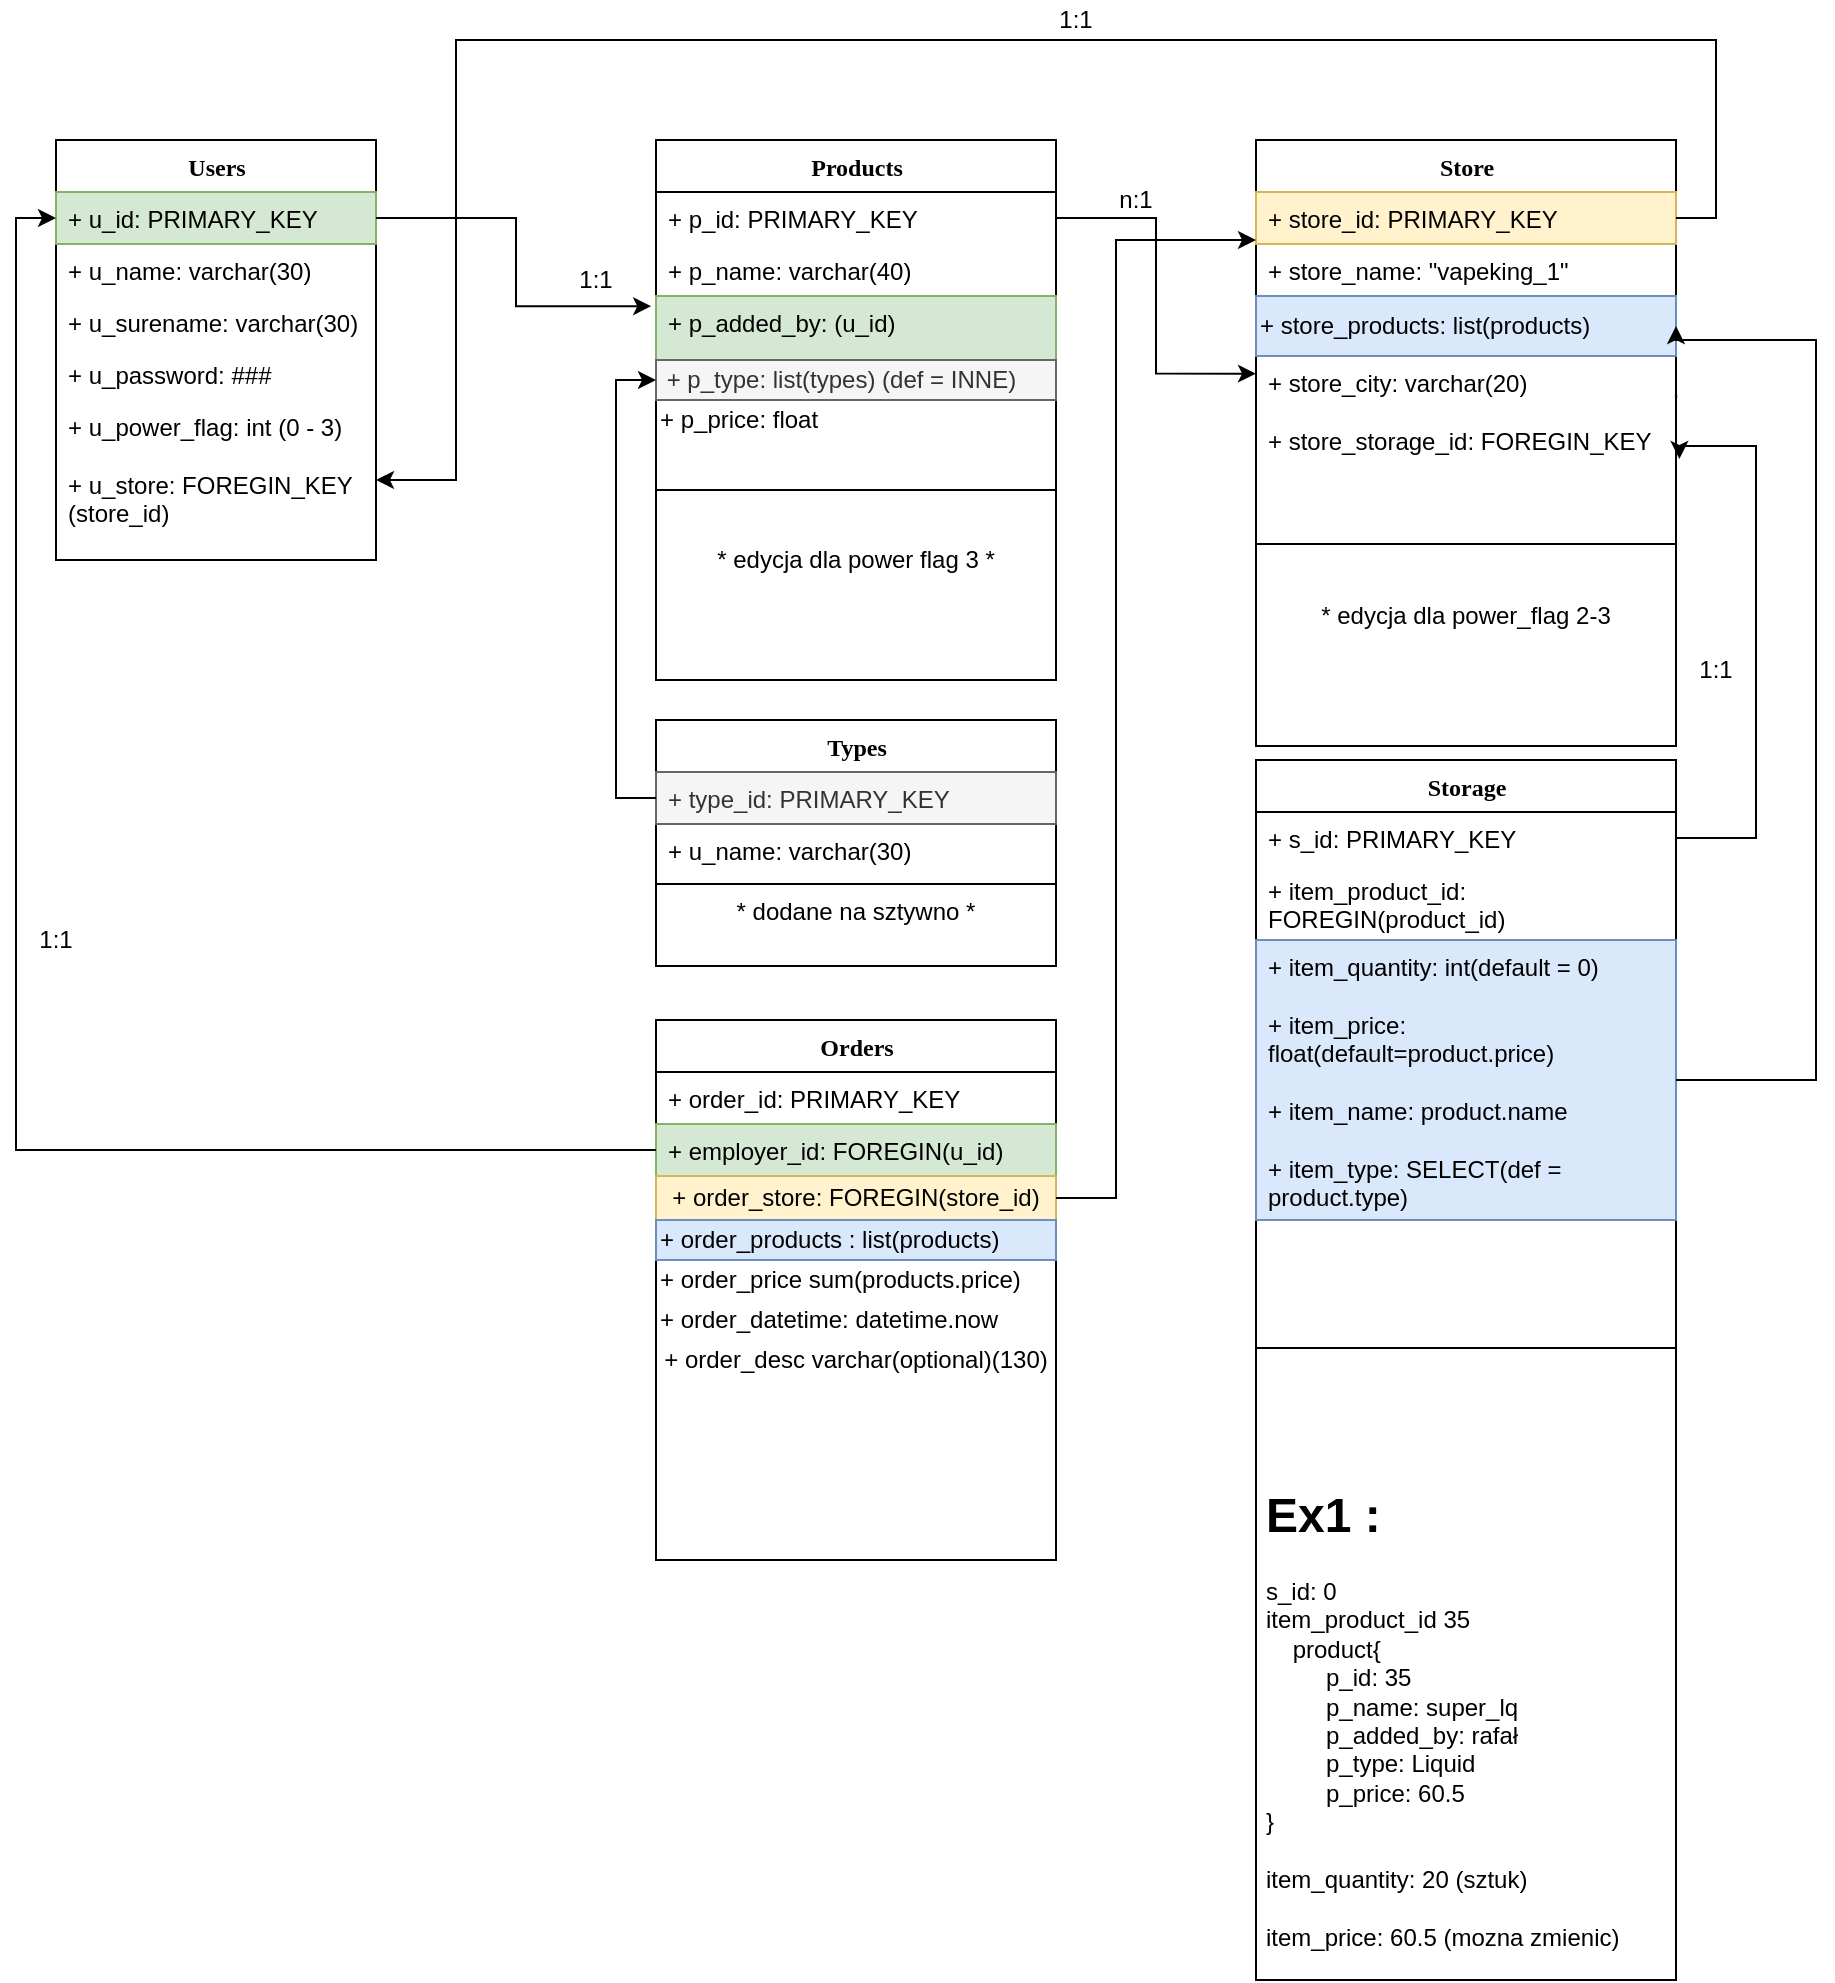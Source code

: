 <mxfile version="14.6.11" type="github">
  <diagram name="Page-1" id="9f46799a-70d6-7492-0946-bef42562c5a5">
    <mxGraphModel dx="1673" dy="896" grid="1" gridSize="10" guides="1" tooltips="1" connect="1" arrows="1" fold="1" page="1" pageScale="1" pageWidth="1100" pageHeight="850" background="#ffffff" math="0" shadow="0">
      <root>
        <mxCell id="0" />
        <mxCell id="1" parent="0" />
        <mxCell id="78961159f06e98e8-17" value="Users" style="swimlane;html=1;fontStyle=1;align=center;verticalAlign=top;childLayout=stackLayout;horizontal=1;startSize=26;horizontalStack=0;resizeParent=1;resizeLast=0;collapsible=1;marginBottom=0;swimlaneFillColor=#ffffff;rounded=0;shadow=0;comic=0;labelBackgroundColor=none;strokeWidth=1;fillColor=none;fontFamily=Verdana;fontSize=12" parent="1" vertex="1">
          <mxGeometry x="80" y="160" width="160" height="210" as="geometry" />
        </mxCell>
        <mxCell id="78961159f06e98e8-21" value="+ u_id: PRIMARY_KEY" style="text;html=1;strokeColor=#82b366;fillColor=#d5e8d4;align=left;verticalAlign=top;spacingLeft=4;spacingRight=4;whiteSpace=wrap;overflow=hidden;rotatable=0;points=[[0,0.5],[1,0.5]];portConstraint=eastwest;" parent="78961159f06e98e8-17" vertex="1">
          <mxGeometry y="26" width="160" height="26" as="geometry" />
        </mxCell>
        <mxCell id="78961159f06e98e8-23" value="+ u_name: varchar(30)" style="text;html=1;strokeColor=none;fillColor=none;align=left;verticalAlign=top;spacingLeft=4;spacingRight=4;whiteSpace=wrap;overflow=hidden;rotatable=0;points=[[0,0.5],[1,0.5]];portConstraint=eastwest;" parent="78961159f06e98e8-17" vertex="1">
          <mxGeometry y="52" width="160" height="26" as="geometry" />
        </mxCell>
        <mxCell id="78961159f06e98e8-25" value="+ u_surename: varchar(30)" style="text;html=1;strokeColor=none;fillColor=none;align=left;verticalAlign=top;spacingLeft=4;spacingRight=4;whiteSpace=wrap;overflow=hidden;rotatable=0;points=[[0,0.5],[1,0.5]];portConstraint=eastwest;" parent="78961159f06e98e8-17" vertex="1">
          <mxGeometry y="78" width="160" height="26" as="geometry" />
        </mxCell>
        <mxCell id="78961159f06e98e8-26" value="+ u_password: ###" style="text;html=1;strokeColor=none;fillColor=none;align=left;verticalAlign=top;spacingLeft=4;spacingRight=4;whiteSpace=wrap;overflow=hidden;rotatable=0;points=[[0,0.5],[1,0.5]];portConstraint=eastwest;" parent="78961159f06e98e8-17" vertex="1">
          <mxGeometry y="104" width="160" height="26" as="geometry" />
        </mxCell>
        <mxCell id="78961159f06e98e8-24" value="+ u_power_flag: int (0 - 3)&lt;br&gt;&lt;br&gt;+ u_store: FOREGIN_KEY&lt;br&gt;(store_id)" style="text;html=1;strokeColor=none;fillColor=none;align=left;verticalAlign=top;spacingLeft=4;spacingRight=4;whiteSpace=wrap;overflow=hidden;rotatable=0;points=[[0,0.5],[1,0.5]];portConstraint=eastwest;" parent="78961159f06e98e8-17" vertex="1">
          <mxGeometry y="130" width="160" height="80" as="geometry" />
        </mxCell>
        <mxCell id="Wq0vFSovI0Di8dePxdVl-1" value="Products&lt;br&gt;" style="swimlane;html=1;fontStyle=1;align=center;verticalAlign=top;childLayout=stackLayout;horizontal=1;startSize=26;horizontalStack=0;resizeParent=1;resizeLast=0;collapsible=1;marginBottom=0;swimlaneFillColor=#ffffff;rounded=0;shadow=0;comic=0;labelBackgroundColor=none;strokeWidth=1;fillColor=none;fontFamily=Verdana;fontSize=12" vertex="1" parent="1">
          <mxGeometry x="380" y="160" width="200" height="270" as="geometry" />
        </mxCell>
        <mxCell id="Wq0vFSovI0Di8dePxdVl-2" value="+ p_id: PRIMARY_KEY" style="text;html=1;strokeColor=none;fillColor=none;align=left;verticalAlign=top;spacingLeft=4;spacingRight=4;whiteSpace=wrap;overflow=hidden;rotatable=0;points=[[0,0.5],[1,0.5]];portConstraint=eastwest;" vertex="1" parent="Wq0vFSovI0Di8dePxdVl-1">
          <mxGeometry y="26" width="200" height="26" as="geometry" />
        </mxCell>
        <mxCell id="Wq0vFSovI0Di8dePxdVl-3" value="+ p_name: varchar(40)" style="text;html=1;strokeColor=none;fillColor=none;align=left;verticalAlign=top;spacingLeft=4;spacingRight=4;whiteSpace=wrap;overflow=hidden;rotatable=0;points=[[0,0.5],[1,0.5]];portConstraint=eastwest;" vertex="1" parent="Wq0vFSovI0Di8dePxdVl-1">
          <mxGeometry y="52" width="200" height="26" as="geometry" />
        </mxCell>
        <mxCell id="Wq0vFSovI0Di8dePxdVl-4" value="+ p_added_by: (u_id)&lt;br&gt;&lt;br&gt;" style="text;html=1;align=left;verticalAlign=top;spacingLeft=4;spacingRight=4;whiteSpace=wrap;overflow=hidden;rotatable=0;points=[[0,0.5],[1,0.5]];portConstraint=eastwest;fillColor=#d5e8d4;strokeColor=#82b366;" vertex="1" parent="Wq0vFSovI0Di8dePxdVl-1">
          <mxGeometry y="78" width="200" height="32" as="geometry" />
        </mxCell>
        <mxCell id="Wq0vFSovI0Di8dePxdVl-65" value="&lt;span&gt;&amp;nbsp;+ p_type: list(types) (def = INNE)&lt;/span&gt;" style="text;html=1;strokeColor=#666666;fillColor=#f5f5f5;align=left;verticalAlign=middle;whiteSpace=wrap;rounded=0;fontColor=#333333;" vertex="1" parent="Wq0vFSovI0Di8dePxdVl-1">
          <mxGeometry y="110" width="200" height="20" as="geometry" />
        </mxCell>
        <mxCell id="Wq0vFSovI0Di8dePxdVl-79" value="&lt;span&gt;+ p_price: float&lt;/span&gt;" style="text;html=1;strokeColor=none;fillColor=none;align=left;verticalAlign=middle;whiteSpace=wrap;rounded=0;" vertex="1" parent="Wq0vFSovI0Di8dePxdVl-1">
          <mxGeometry y="130" width="200" height="20" as="geometry" />
        </mxCell>
        <mxCell id="Wq0vFSovI0Di8dePxdVl-7" value="" style="line;html=1;strokeWidth=1;fillColor=none;align=left;verticalAlign=middle;spacingTop=-1;spacingLeft=3;spacingRight=3;rotatable=0;labelPosition=right;points=[];portConstraint=eastwest;" vertex="1" parent="Wq0vFSovI0Di8dePxdVl-1">
          <mxGeometry y="150" width="200" height="50" as="geometry" />
        </mxCell>
        <mxCell id="Wq0vFSovI0Di8dePxdVl-48" value="* edycja dla power flag 3 *" style="text;html=1;strokeColor=none;fillColor=none;align=center;verticalAlign=middle;whiteSpace=wrap;rounded=0;" vertex="1" parent="Wq0vFSovI0Di8dePxdVl-1">
          <mxGeometry y="200" width="200" height="20" as="geometry" />
        </mxCell>
        <mxCell id="Wq0vFSovI0Di8dePxdVl-8" value="Store" style="swimlane;html=1;fontStyle=1;align=center;verticalAlign=top;childLayout=stackLayout;horizontal=1;startSize=26;horizontalStack=0;resizeParent=1;resizeLast=0;collapsible=1;marginBottom=0;swimlaneFillColor=#ffffff;rounded=0;shadow=0;comic=0;labelBackgroundColor=none;strokeWidth=1;fillColor=none;fontFamily=Verdana;fontSize=12" vertex="1" parent="1">
          <mxGeometry x="680" y="160" width="210" height="303" as="geometry" />
        </mxCell>
        <mxCell id="Wq0vFSovI0Di8dePxdVl-9" value="+ store_id: PRIMARY_KEY" style="text;html=1;strokeColor=#d6b656;fillColor=#fff2cc;align=left;verticalAlign=top;spacingLeft=4;spacingRight=4;whiteSpace=wrap;overflow=hidden;rotatable=0;points=[[0,0.5],[1,0.5]];portConstraint=eastwest;" vertex="1" parent="Wq0vFSovI0Di8dePxdVl-8">
          <mxGeometry y="26" width="210" height="26" as="geometry" />
        </mxCell>
        <mxCell id="Wq0vFSovI0Di8dePxdVl-11" value="+ store_name: &quot;vapeking_1&quot;" style="text;html=1;strokeColor=none;fillColor=none;align=left;verticalAlign=top;spacingLeft=4;spacingRight=4;whiteSpace=wrap;overflow=hidden;rotatable=0;points=[[0,0.5],[1,0.5]];portConstraint=eastwest;" vertex="1" parent="Wq0vFSovI0Di8dePxdVl-8">
          <mxGeometry y="52" width="210" height="26" as="geometry" />
        </mxCell>
        <mxCell id="Wq0vFSovI0Di8dePxdVl-64" value="&lt;span&gt;+ store_products: list(products)&lt;/span&gt;" style="text;html=1;strokeColor=#6c8ebf;fillColor=#dae8fc;align=left;verticalAlign=middle;whiteSpace=wrap;rounded=0;" vertex="1" parent="Wq0vFSovI0Di8dePxdVl-8">
          <mxGeometry y="78" width="210" height="30" as="geometry" />
        </mxCell>
        <mxCell id="Wq0vFSovI0Di8dePxdVl-12" value="+ store_city: varchar(20)&lt;br&gt;&lt;br&gt;+ store_storage_id: FOREGIN_KEY" style="text;html=1;strokeColor=none;fillColor=none;align=left;verticalAlign=top;spacingLeft=4;spacingRight=4;whiteSpace=wrap;overflow=hidden;rotatable=0;points=[[0,0.5],[1,0.5]];portConstraint=eastwest;" vertex="1" parent="Wq0vFSovI0Di8dePxdVl-8">
          <mxGeometry y="108" width="210" height="90" as="geometry" />
        </mxCell>
        <mxCell id="Wq0vFSovI0Di8dePxdVl-14" value="" style="line;html=1;strokeWidth=1;fillColor=none;align=left;verticalAlign=middle;spacingTop=-1;spacingLeft=3;spacingRight=3;rotatable=0;labelPosition=right;points=[];portConstraint=eastwest;" vertex="1" parent="Wq0vFSovI0Di8dePxdVl-8">
          <mxGeometry y="198" width="210" height="8" as="geometry" />
        </mxCell>
        <mxCell id="Wq0vFSovI0Di8dePxdVl-47" value="* edycja dla power_flag 2-3" style="text;html=1;strokeColor=none;fillColor=none;align=center;verticalAlign=middle;whiteSpace=wrap;rounded=0;" vertex="1" parent="Wq0vFSovI0Di8dePxdVl-8">
          <mxGeometry y="206" width="210" height="64" as="geometry" />
        </mxCell>
        <mxCell id="Wq0vFSovI0Di8dePxdVl-16" value="Types" style="swimlane;html=1;fontStyle=1;align=center;verticalAlign=top;childLayout=stackLayout;horizontal=1;startSize=26;horizontalStack=0;resizeParent=1;resizeLast=0;collapsible=1;marginBottom=0;swimlaneFillColor=#ffffff;rounded=0;shadow=0;comic=0;labelBackgroundColor=none;strokeWidth=1;fillColor=none;fontFamily=Verdana;fontSize=12" vertex="1" parent="1">
          <mxGeometry x="380" y="450" width="200" height="123" as="geometry" />
        </mxCell>
        <mxCell id="Wq0vFSovI0Di8dePxdVl-17" value="+ type_id: PRIMARY_KEY" style="text;html=1;strokeColor=#666666;fillColor=#f5f5f5;align=left;verticalAlign=top;spacingLeft=4;spacingRight=4;whiteSpace=wrap;overflow=hidden;rotatable=0;points=[[0,0.5],[1,0.5]];portConstraint=eastwest;fontColor=#333333;" vertex="1" parent="Wq0vFSovI0Di8dePxdVl-16">
          <mxGeometry y="26" width="200" height="26" as="geometry" />
        </mxCell>
        <mxCell id="Wq0vFSovI0Di8dePxdVl-18" value="+ u_name: varchar(30)" style="text;html=1;strokeColor=none;fillColor=none;align=left;verticalAlign=top;spacingLeft=4;spacingRight=4;whiteSpace=wrap;overflow=hidden;rotatable=0;points=[[0,0.5],[1,0.5]];portConstraint=eastwest;" vertex="1" parent="Wq0vFSovI0Di8dePxdVl-16">
          <mxGeometry y="52" width="200" height="26" as="geometry" />
        </mxCell>
        <mxCell id="Wq0vFSovI0Di8dePxdVl-22" value="" style="line;html=1;strokeWidth=1;fillColor=none;align=left;verticalAlign=middle;spacingTop=-1;spacingLeft=3;spacingRight=3;rotatable=0;labelPosition=right;points=[];portConstraint=eastwest;" vertex="1" parent="Wq0vFSovI0Di8dePxdVl-16">
          <mxGeometry y="78" width="200" height="8" as="geometry" />
        </mxCell>
        <mxCell id="Wq0vFSovI0Di8dePxdVl-49" value="* dodane na sztywno *" style="text;html=1;strokeColor=none;fillColor=none;align=center;verticalAlign=middle;whiteSpace=wrap;rounded=0;" vertex="1" parent="Wq0vFSovI0Di8dePxdVl-16">
          <mxGeometry y="86" width="200" height="20" as="geometry" />
        </mxCell>
        <mxCell id="Wq0vFSovI0Di8dePxdVl-26" style="edgeStyle=orthogonalEdgeStyle;rounded=0;orthogonalLoop=1;jettySize=auto;html=1;entryX=-0.012;entryY=0.159;entryDx=0;entryDy=0;entryPerimeter=0;" edge="1" parent="1" source="78961159f06e98e8-21" target="Wq0vFSovI0Di8dePxdVl-4">
          <mxGeometry relative="1" as="geometry" />
        </mxCell>
        <mxCell id="Wq0vFSovI0Di8dePxdVl-27" style="edgeStyle=orthogonalEdgeStyle;rounded=0;orthogonalLoop=1;jettySize=auto;html=1;exitX=0;exitY=0.5;exitDx=0;exitDy=0;entryX=0;entryY=0.5;entryDx=0;entryDy=0;" edge="1" parent="1" source="Wq0vFSovI0Di8dePxdVl-17" target="Wq0vFSovI0Di8dePxdVl-65">
          <mxGeometry relative="1" as="geometry">
            <mxPoint x="380" y="340" as="targetPoint" />
          </mxGeometry>
        </mxCell>
        <mxCell id="Wq0vFSovI0Di8dePxdVl-29" value="1:1" style="text;html=1;strokeColor=none;fillColor=none;align=center;verticalAlign=middle;whiteSpace=wrap;rounded=0;" vertex="1" parent="1">
          <mxGeometry x="330" y="220" width="40" height="20" as="geometry" />
        </mxCell>
        <mxCell id="Wq0vFSovI0Di8dePxdVl-32" style="edgeStyle=orthogonalEdgeStyle;rounded=0;orthogonalLoop=1;jettySize=auto;html=1;exitX=1;exitY=0.5;exitDx=0;exitDy=0;entryX=0;entryY=0.098;entryDx=0;entryDy=0;entryPerimeter=0;" edge="1" parent="1" source="Wq0vFSovI0Di8dePxdVl-2" target="Wq0vFSovI0Di8dePxdVl-12">
          <mxGeometry relative="1" as="geometry">
            <mxPoint x="610" y="317" as="targetPoint" />
          </mxGeometry>
        </mxCell>
        <mxCell id="Wq0vFSovI0Di8dePxdVl-33" value="n:1" style="text;html=1;strokeColor=none;fillColor=none;align=center;verticalAlign=middle;whiteSpace=wrap;rounded=0;" vertex="1" parent="1">
          <mxGeometry x="600" y="180" width="40" height="20" as="geometry" />
        </mxCell>
        <mxCell id="Wq0vFSovI0Di8dePxdVl-35" value="1:1" style="text;html=1;strokeColor=none;fillColor=none;align=center;verticalAlign=middle;whiteSpace=wrap;rounded=0;" vertex="1" parent="1">
          <mxGeometry x="570" y="90" width="40" height="20" as="geometry" />
        </mxCell>
        <mxCell id="Wq0vFSovI0Di8dePxdVl-41" value="Storage" style="swimlane;html=1;fontStyle=1;align=center;verticalAlign=top;childLayout=stackLayout;horizontal=1;startSize=26;horizontalStack=0;resizeParent=1;resizeLast=0;collapsible=1;marginBottom=0;swimlaneFillColor=#ffffff;rounded=0;shadow=0;comic=0;labelBackgroundColor=none;strokeWidth=1;fillColor=none;fontFamily=Verdana;fontSize=12" vertex="1" parent="1">
          <mxGeometry x="680" y="470" width="210" height="610" as="geometry" />
        </mxCell>
        <mxCell id="Wq0vFSovI0Di8dePxdVl-42" value="+ s_id: PRIMARY_KEY" style="text;html=1;strokeColor=none;fillColor=none;align=left;verticalAlign=top;spacingLeft=4;spacingRight=4;whiteSpace=wrap;overflow=hidden;rotatable=0;points=[[0,0.5],[1,0.5]];portConstraint=eastwest;" vertex="1" parent="Wq0vFSovI0Di8dePxdVl-41">
          <mxGeometry y="26" width="210" height="26" as="geometry" />
        </mxCell>
        <mxCell id="Wq0vFSovI0Di8dePxdVl-43" value="+ item_product_id: FOREGIN(product_id)" style="text;html=1;strokeColor=none;fillColor=none;align=left;verticalAlign=top;spacingLeft=4;spacingRight=4;whiteSpace=wrap;overflow=hidden;rotatable=0;points=[[0,0.5],[1,0.5]];portConstraint=eastwest;" vertex="1" parent="Wq0vFSovI0Di8dePxdVl-41">
          <mxGeometry y="52" width="210" height="38" as="geometry" />
        </mxCell>
        <mxCell id="Wq0vFSovI0Di8dePxdVl-44" value="+ item_quantity: int(default = 0)&lt;br&gt;&lt;br&gt;+ item_price: float(default=product.price)&lt;br&gt;&lt;br&gt;+ item_name: product.name&lt;br&gt;&lt;br&gt;+ item_type: SELECT(def = product.type)" style="text;html=1;strokeColor=#6c8ebf;fillColor=#dae8fc;align=left;verticalAlign=top;spacingLeft=4;spacingRight=4;whiteSpace=wrap;overflow=hidden;rotatable=0;points=[[0,0.5],[1,0.5]];portConstraint=eastwest;" vertex="1" parent="Wq0vFSovI0Di8dePxdVl-41">
          <mxGeometry y="90" width="210" height="140" as="geometry" />
        </mxCell>
        <mxCell id="Wq0vFSovI0Di8dePxdVl-45" value="" style="line;html=1;strokeWidth=1;fillColor=none;align=left;verticalAlign=middle;spacingTop=-1;spacingLeft=3;spacingRight=3;rotatable=0;labelPosition=right;points=[];portConstraint=eastwest;" vertex="1" parent="Wq0vFSovI0Di8dePxdVl-41">
          <mxGeometry y="230" width="210" height="128" as="geometry" />
        </mxCell>
        <mxCell id="Wq0vFSovI0Di8dePxdVl-84" value="&lt;h1&gt;Ex1 :&lt;/h1&gt;&lt;div&gt;s_id: 0&lt;/div&gt;&lt;div&gt;item_product_id 35&lt;/div&gt;&lt;div&gt;&amp;nbsp; &amp;nbsp; product{&lt;/div&gt;&lt;div&gt;&amp;nbsp; &amp;nbsp; &amp;nbsp; &amp;nbsp; &amp;nbsp;p_id: 35&lt;/div&gt;&lt;div&gt;&amp;nbsp; &amp;nbsp; &amp;nbsp; &amp;nbsp; &amp;nbsp;p_name: super_lq&lt;br&gt;&amp;nbsp; &amp;nbsp; &amp;nbsp; &amp;nbsp; &amp;nbsp;p_added_by: rafał&lt;/div&gt;&lt;div&gt;&amp;nbsp; &amp;nbsp; &amp;nbsp; &amp;nbsp; &amp;nbsp;p_type: Liquid&lt;br&gt;&amp;nbsp; &amp;nbsp; &amp;nbsp; &amp;nbsp; &amp;nbsp;p_price: 60.5&lt;br&gt;}&lt;br&gt;&lt;br&gt;item_quantity: 20 (sztuk)&lt;br&gt;&lt;br&gt;item_price: 60.5 (mozna zmienic)&lt;br&gt;&lt;br&gt;&lt;br&gt;&lt;br&gt;&lt;br&gt;&lt;br&gt;&lt;/div&gt;&lt;div&gt;&lt;br&gt;&lt;/div&gt;" style="text;html=1;strokeColor=none;fillColor=none;spacing=5;spacingTop=-20;whiteSpace=wrap;overflow=hidden;rounded=0;" vertex="1" parent="Wq0vFSovI0Di8dePxdVl-41">
          <mxGeometry y="358" width="210" height="252" as="geometry" />
        </mxCell>
        <mxCell id="Wq0vFSovI0Di8dePxdVl-51" value="." style="text;html=1;strokeColor=none;fillColor=none;align=center;verticalAlign=middle;whiteSpace=wrap;rounded=0;" vertex="1" parent="1">
          <mxGeometry x="890" y="275" height="20" as="geometry" />
        </mxCell>
        <mxCell id="Wq0vFSovI0Di8dePxdVl-55" value="Orders" style="swimlane;html=1;fontStyle=1;align=center;verticalAlign=top;childLayout=stackLayout;horizontal=1;startSize=26;horizontalStack=0;resizeParent=1;resizeLast=0;collapsible=1;marginBottom=0;swimlaneFillColor=#ffffff;rounded=0;shadow=0;comic=0;labelBackgroundColor=none;strokeWidth=1;fillColor=none;fontFamily=Verdana;fontSize=12" vertex="1" parent="1">
          <mxGeometry x="380" y="600" width="200" height="270" as="geometry" />
        </mxCell>
        <mxCell id="Wq0vFSovI0Di8dePxdVl-56" value="+ order_id: PRIMARY_KEY" style="text;html=1;strokeColor=none;fillColor=none;align=left;verticalAlign=top;spacingLeft=4;spacingRight=4;whiteSpace=wrap;overflow=hidden;rotatable=0;points=[[0,0.5],[1,0.5]];portConstraint=eastwest;" vertex="1" parent="Wq0vFSovI0Di8dePxdVl-55">
          <mxGeometry y="26" width="200" height="26" as="geometry" />
        </mxCell>
        <mxCell id="Wq0vFSovI0Di8dePxdVl-57" value="+ employer_id: FOREGIN(u_id)" style="text;html=1;strokeColor=#82b366;fillColor=#d5e8d4;align=left;verticalAlign=top;spacingLeft=4;spacingRight=4;whiteSpace=wrap;overflow=hidden;rotatable=0;points=[[0,0.5],[1,0.5]];portConstraint=eastwest;" vertex="1" parent="Wq0vFSovI0Di8dePxdVl-55">
          <mxGeometry y="52" width="200" height="26" as="geometry" />
        </mxCell>
        <mxCell id="Wq0vFSovI0Di8dePxdVl-71" value="&lt;div style=&quot;text-align: left&quot;&gt;&lt;span&gt;+ order_store: FOREGIN(store_id)&lt;/span&gt;&lt;/div&gt;" style="text;html=1;strokeColor=#d6b656;fillColor=#fff2cc;align=center;verticalAlign=middle;whiteSpace=wrap;rounded=0;" vertex="1" parent="Wq0vFSovI0Di8dePxdVl-55">
          <mxGeometry y="78" width="200" height="22" as="geometry" />
        </mxCell>
        <mxCell id="Wq0vFSovI0Di8dePxdVl-73" value="+ order_products : list(products)" style="text;html=1;strokeColor=#6c8ebf;fillColor=#dae8fc;align=left;verticalAlign=middle;whiteSpace=wrap;rounded=0;" vertex="1" parent="Wq0vFSovI0Di8dePxdVl-55">
          <mxGeometry y="100" width="200" height="20" as="geometry" />
        </mxCell>
        <mxCell id="Wq0vFSovI0Di8dePxdVl-74" value="+ order_price sum(products.price)" style="text;html=1;strokeColor=none;fillColor=none;align=left;verticalAlign=middle;whiteSpace=wrap;rounded=0;" vertex="1" parent="Wq0vFSovI0Di8dePxdVl-55">
          <mxGeometry y="120" width="200" height="20" as="geometry" />
        </mxCell>
        <mxCell id="Wq0vFSovI0Di8dePxdVl-75" value="+ order_datetime: datetime.now" style="text;html=1;strokeColor=none;fillColor=none;align=left;verticalAlign=middle;whiteSpace=wrap;rounded=0;" vertex="1" parent="Wq0vFSovI0Di8dePxdVl-55">
          <mxGeometry y="140" width="200" height="20" as="geometry" />
        </mxCell>
        <mxCell id="Wq0vFSovI0Di8dePxdVl-76" value="+ order_desc varchar(optional)(130)" style="text;html=1;strokeColor=none;fillColor=none;align=center;verticalAlign=middle;whiteSpace=wrap;rounded=0;" vertex="1" parent="Wq0vFSovI0Di8dePxdVl-55">
          <mxGeometry y="160" width="200" height="20" as="geometry" />
        </mxCell>
        <mxCell id="Wq0vFSovI0Di8dePxdVl-63" style="edgeStyle=orthogonalEdgeStyle;rounded=0;orthogonalLoop=1;jettySize=auto;html=1;entryX=1;entryY=0.5;entryDx=0;entryDy=0;" edge="1" parent="1" source="Wq0vFSovI0Di8dePxdVl-44" target="Wq0vFSovI0Di8dePxdVl-64">
          <mxGeometry relative="1" as="geometry">
            <Array as="points">
              <mxPoint x="960" y="630" />
              <mxPoint x="960" y="260" />
              <mxPoint x="890" y="260" />
            </Array>
          </mxGeometry>
        </mxCell>
        <mxCell id="Wq0vFSovI0Di8dePxdVl-30" value="1:1" style="text;html=1;strokeColor=none;fillColor=none;align=center;verticalAlign=middle;whiteSpace=wrap;rounded=0;" vertex="1" parent="1">
          <mxGeometry x="890" y="415" width="40" height="20" as="geometry" />
        </mxCell>
        <mxCell id="Wq0vFSovI0Di8dePxdVl-68" style="edgeStyle=orthogonalEdgeStyle;rounded=0;orthogonalLoop=1;jettySize=auto;html=1;entryX=1.008;entryY=0.572;entryDx=0;entryDy=0;entryPerimeter=0;" edge="1" parent="1" source="Wq0vFSovI0Di8dePxdVl-42" target="Wq0vFSovI0Di8dePxdVl-12">
          <mxGeometry relative="1" as="geometry">
            <Array as="points">
              <mxPoint x="930" y="509" />
              <mxPoint x="930" y="313" />
              <mxPoint x="892" y="313" />
            </Array>
          </mxGeometry>
        </mxCell>
        <mxCell id="Wq0vFSovI0Di8dePxdVl-69" style="edgeStyle=orthogonalEdgeStyle;rounded=0;orthogonalLoop=1;jettySize=auto;html=1;entryX=0;entryY=0.5;entryDx=0;entryDy=0;" edge="1" parent="1" source="Wq0vFSovI0Di8dePxdVl-57" target="78961159f06e98e8-21">
          <mxGeometry relative="1" as="geometry" />
        </mxCell>
        <mxCell id="Wq0vFSovI0Di8dePxdVl-70" value="1:1" style="text;html=1;strokeColor=none;fillColor=none;align=center;verticalAlign=middle;whiteSpace=wrap;rounded=0;" vertex="1" parent="1">
          <mxGeometry x="60" y="550" width="40" height="20" as="geometry" />
        </mxCell>
        <mxCell id="Wq0vFSovI0Di8dePxdVl-72" style="edgeStyle=orthogonalEdgeStyle;rounded=0;orthogonalLoop=1;jettySize=auto;html=1;exitX=1;exitY=0.5;exitDx=0;exitDy=0;" edge="1" parent="1" source="Wq0vFSovI0Di8dePxdVl-71" target="Wq0vFSovI0Di8dePxdVl-9">
          <mxGeometry relative="1" as="geometry">
            <Array as="points">
              <mxPoint x="610" y="689" />
              <mxPoint x="610" y="210" />
            </Array>
          </mxGeometry>
        </mxCell>
        <mxCell id="Wq0vFSovI0Di8dePxdVl-82" style="edgeStyle=orthogonalEdgeStyle;rounded=0;orthogonalLoop=1;jettySize=auto;html=1;exitX=1;exitY=0.5;exitDx=0;exitDy=0;entryX=1;entryY=0.5;entryDx=0;entryDy=0;" edge="1" parent="1" source="Wq0vFSovI0Di8dePxdVl-9" target="78961159f06e98e8-24">
          <mxGeometry relative="1" as="geometry">
            <Array as="points">
              <mxPoint x="910" y="199" />
              <mxPoint x="910" y="110" />
              <mxPoint x="280" y="110" />
              <mxPoint x="280" y="330" />
            </Array>
          </mxGeometry>
        </mxCell>
      </root>
    </mxGraphModel>
  </diagram>
</mxfile>
